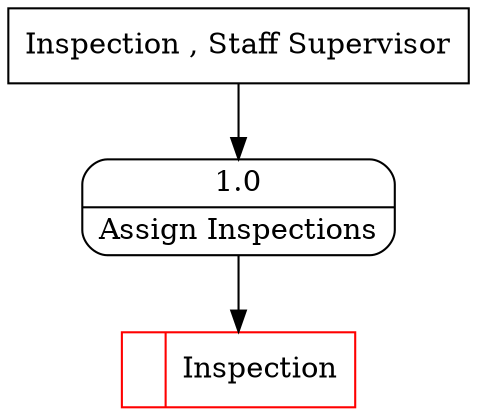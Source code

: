 digraph dfd2{ 
node[shape=record]
200 [label="<f0>  |<f1> Inspection " color=red];
201 [label="Inspection , Staff Supervisor" shape=box];
202 [label="{<f0> 1.0|<f1> Assign Inspections }" shape=Mrecord];
201 -> 202
202 -> 200
}